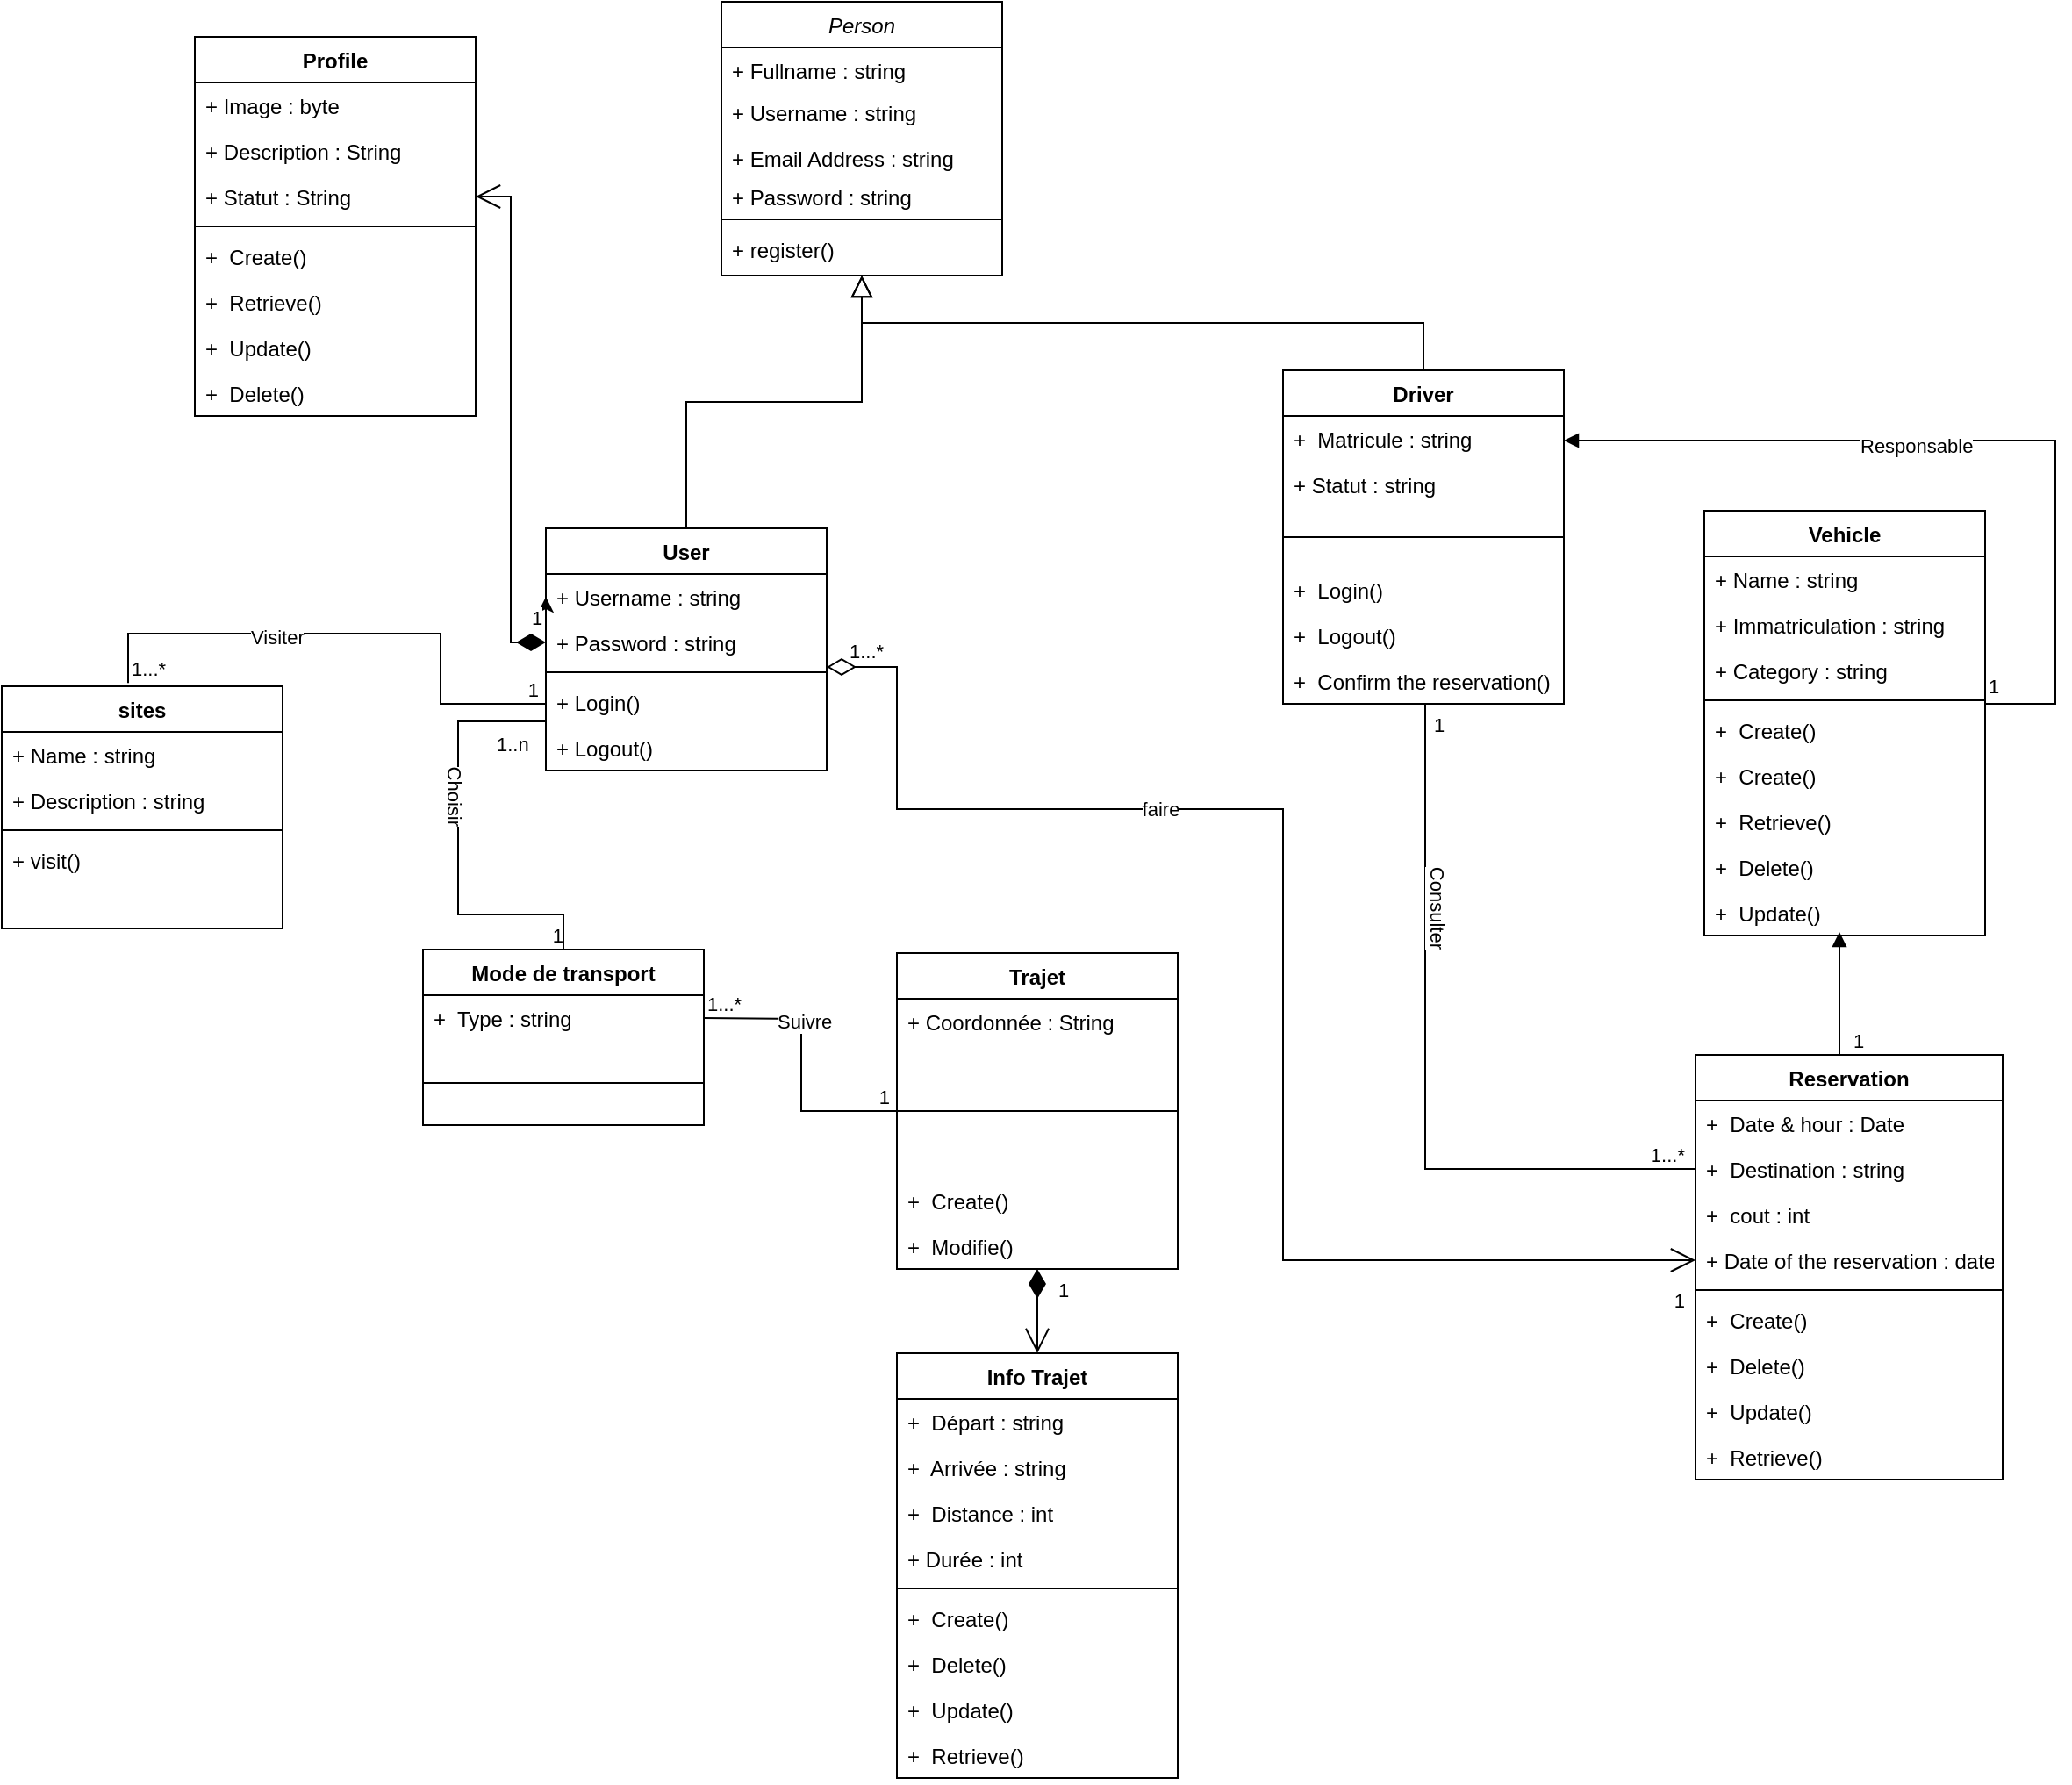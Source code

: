 <mxfile version="19.0.2" type="device"><diagram id="C5RBs43oDa-KdzZeNtuy" name="Page-1"><mxGraphModel dx="3031" dy="1450" grid="1" gridSize="10" guides="1" tooltips="1" connect="1" arrows="1" fold="1" page="1" pageScale="1" pageWidth="827" pageHeight="1169" math="0" shadow="0"><root><mxCell id="WIyWlLk6GJQsqaUBKTNV-0"/><mxCell id="WIyWlLk6GJQsqaUBKTNV-1" parent="WIyWlLk6GJQsqaUBKTNV-0"/><mxCell id="zkfFHV4jXpPFQw0GAbJ--0" value="Person" style="swimlane;fontStyle=2;align=center;verticalAlign=top;childLayout=stackLayout;horizontal=1;startSize=26;horizontalStack=0;resizeParent=1;resizeLast=0;collapsible=1;marginBottom=0;rounded=0;shadow=0;strokeWidth=1;" parent="WIyWlLk6GJQsqaUBKTNV-1" vertex="1"><mxGeometry x="300" y="60" width="160" height="156" as="geometry"><mxRectangle x="230" y="140" width="160" height="26" as="alternateBounds"/></mxGeometry></mxCell><mxCell id="zkfFHV4jXpPFQw0GAbJ--1" value="+ Fullname : string" style="text;align=left;verticalAlign=top;spacingLeft=4;spacingRight=4;overflow=hidden;rotatable=0;points=[[0,0.5],[1,0.5]];portConstraint=eastwest;" parent="zkfFHV4jXpPFQw0GAbJ--0" vertex="1"><mxGeometry y="26" width="160" height="24" as="geometry"/></mxCell><mxCell id="zkfFHV4jXpPFQw0GAbJ--2" value="+ Username : string" style="text;align=left;verticalAlign=top;spacingLeft=4;spacingRight=4;overflow=hidden;rotatable=0;points=[[0,0.5],[1,0.5]];portConstraint=eastwest;rounded=0;shadow=0;html=0;" parent="zkfFHV4jXpPFQw0GAbJ--0" vertex="1"><mxGeometry y="50" width="160" height="26" as="geometry"/></mxCell><mxCell id="zkfFHV4jXpPFQw0GAbJ--3" value="+ Email Address : string" style="text;align=left;verticalAlign=top;spacingLeft=4;spacingRight=4;overflow=hidden;rotatable=0;points=[[0,0.5],[1,0.5]];portConstraint=eastwest;rounded=0;shadow=0;html=0;" parent="zkfFHV4jXpPFQw0GAbJ--0" vertex="1"><mxGeometry y="76" width="160" height="22" as="geometry"/></mxCell><mxCell id="pJnGEvRfOdnhBBmR0VnN-0" value="+ Password : string" style="text;align=left;verticalAlign=top;spacingLeft=4;spacingRight=4;overflow=hidden;rotatable=0;points=[[0,0.5],[1,0.5]];portConstraint=eastwest;rounded=0;shadow=0;html=0;" parent="zkfFHV4jXpPFQw0GAbJ--0" vertex="1"><mxGeometry y="98" width="160" height="22" as="geometry"/></mxCell><mxCell id="zkfFHV4jXpPFQw0GAbJ--4" value="" style="line;html=1;strokeWidth=1;align=left;verticalAlign=middle;spacingTop=-1;spacingLeft=3;spacingRight=3;rotatable=0;labelPosition=right;points=[];portConstraint=eastwest;" parent="zkfFHV4jXpPFQw0GAbJ--0" vertex="1"><mxGeometry y="120" width="160" height="8" as="geometry"/></mxCell><mxCell id="zkfFHV4jXpPFQw0GAbJ--5" value="+ register()" style="text;align=left;verticalAlign=top;spacingLeft=4;spacingRight=4;overflow=hidden;rotatable=0;points=[[0,0.5],[1,0.5]];portConstraint=eastwest;" parent="zkfFHV4jXpPFQw0GAbJ--0" vertex="1"><mxGeometry y="128" width="160" height="26" as="geometry"/></mxCell><mxCell id="zkfFHV4jXpPFQw0GAbJ--6" value="User" style="swimlane;fontStyle=1;align=center;verticalAlign=top;childLayout=stackLayout;horizontal=1;startSize=26;horizontalStack=0;resizeParent=1;resizeLast=0;collapsible=1;marginBottom=0;rounded=0;shadow=0;strokeWidth=1;" parent="WIyWlLk6GJQsqaUBKTNV-1" vertex="1"><mxGeometry x="200" y="360" width="160" height="138" as="geometry"><mxRectangle x="130" y="380" width="160" height="26" as="alternateBounds"/></mxGeometry></mxCell><mxCell id="zkfFHV4jXpPFQw0GAbJ--7" value="+ Username : string" style="text;align=left;verticalAlign=top;spacingLeft=4;spacingRight=4;overflow=hidden;rotatable=0;points=[[0,0.5],[1,0.5]];portConstraint=eastwest;" parent="zkfFHV4jXpPFQw0GAbJ--6" vertex="1"><mxGeometry y="26" width="160" height="26" as="geometry"/></mxCell><mxCell id="h05wUucgHyBKssjAG96h-9" style="edgeStyle=orthogonalEdgeStyle;rounded=0;orthogonalLoop=1;jettySize=auto;html=1;exitX=0;exitY=0.5;exitDx=0;exitDy=0;entryX=0;entryY=0.5;entryDx=0;entryDy=0;" edge="1" parent="zkfFHV4jXpPFQw0GAbJ--6" source="zkfFHV4jXpPFQw0GAbJ--8" target="zkfFHV4jXpPFQw0GAbJ--7"><mxGeometry relative="1" as="geometry"/></mxCell><mxCell id="zkfFHV4jXpPFQw0GAbJ--8" value="+ Password : string" style="text;align=left;verticalAlign=top;spacingLeft=4;spacingRight=4;overflow=hidden;rotatable=0;points=[[0,0.5],[1,0.5]];portConstraint=eastwest;rounded=0;shadow=0;html=0;" parent="zkfFHV4jXpPFQw0GAbJ--6" vertex="1"><mxGeometry y="52" width="160" height="26" as="geometry"/></mxCell><mxCell id="zkfFHV4jXpPFQw0GAbJ--9" value="" style="line;html=1;strokeWidth=1;align=left;verticalAlign=middle;spacingTop=-1;spacingLeft=3;spacingRight=3;rotatable=0;labelPosition=right;points=[];portConstraint=eastwest;" parent="zkfFHV4jXpPFQw0GAbJ--6" vertex="1"><mxGeometry y="78" width="160" height="8" as="geometry"/></mxCell><mxCell id="zkfFHV4jXpPFQw0GAbJ--10" value="+ Login()" style="text;align=left;verticalAlign=top;spacingLeft=4;spacingRight=4;overflow=hidden;rotatable=0;points=[[0,0.5],[1,0.5]];portConstraint=eastwest;fontStyle=0;strokeWidth=0;" parent="zkfFHV4jXpPFQw0GAbJ--6" vertex="1"><mxGeometry y="86" width="160" height="26" as="geometry"/></mxCell><mxCell id="zkfFHV4jXpPFQw0GAbJ--11" value="+ Logout()" style="text;align=left;verticalAlign=top;spacingLeft=4;spacingRight=4;overflow=hidden;rotatable=0;points=[[0,0.5],[1,0.5]];portConstraint=eastwest;" parent="zkfFHV4jXpPFQw0GAbJ--6" vertex="1"><mxGeometry y="112" width="160" height="26" as="geometry"/></mxCell><mxCell id="zkfFHV4jXpPFQw0GAbJ--12" value="" style="endArrow=block;endSize=10;endFill=0;shadow=0;strokeWidth=1;rounded=0;edgeStyle=elbowEdgeStyle;elbow=vertical;" parent="WIyWlLk6GJQsqaUBKTNV-1" source="zkfFHV4jXpPFQw0GAbJ--6" target="zkfFHV4jXpPFQw0GAbJ--0" edge="1"><mxGeometry width="160" relative="1" as="geometry"><mxPoint x="200" y="203" as="sourcePoint"/><mxPoint x="200" y="203" as="targetPoint"/></mxGeometry></mxCell><mxCell id="zkfFHV4jXpPFQw0GAbJ--13" value="Driver" style="swimlane;fontStyle=1;align=center;verticalAlign=top;childLayout=stackLayout;horizontal=1;startSize=26;horizontalStack=0;resizeParent=1;resizeLast=0;collapsible=1;marginBottom=0;rounded=0;shadow=0;strokeWidth=1;" parent="WIyWlLk6GJQsqaUBKTNV-1" vertex="1"><mxGeometry x="620" y="270" width="160" height="190" as="geometry"><mxRectangle x="620" y="270" width="170" height="26" as="alternateBounds"/></mxGeometry></mxCell><mxCell id="pJnGEvRfOdnhBBmR0VnN-15" value="+  Matricule : string" style="text;strokeColor=none;fillColor=none;align=left;verticalAlign=top;spacingLeft=4;spacingRight=4;overflow=hidden;rotatable=0;points=[[0,0.5],[1,0.5]];portConstraint=eastwest;" parent="zkfFHV4jXpPFQw0GAbJ--13" vertex="1"><mxGeometry y="26" width="160" height="26" as="geometry"/></mxCell><mxCell id="NpyjLiv9ULLiJ6IlHc8y-20" value="+ Statut : string" style="text;strokeColor=none;fillColor=none;align=left;verticalAlign=top;spacingLeft=4;spacingRight=4;overflow=hidden;rotatable=0;points=[[0,0.5],[1,0.5]];portConstraint=eastwest;" parent="zkfFHV4jXpPFQw0GAbJ--13" vertex="1"><mxGeometry y="52" width="160" height="26" as="geometry"/></mxCell><mxCell id="zkfFHV4jXpPFQw0GAbJ--15" value="" style="line;html=1;strokeWidth=1;align=left;verticalAlign=middle;spacingTop=-1;spacingLeft=3;spacingRight=3;rotatable=0;labelPosition=right;points=[];portConstraint=eastwest;" parent="zkfFHV4jXpPFQw0GAbJ--13" vertex="1"><mxGeometry y="78" width="160" height="34" as="geometry"/></mxCell><mxCell id="pJnGEvRfOdnhBBmR0VnN-16" value="+  Login()" style="text;strokeColor=none;fillColor=none;align=left;verticalAlign=top;spacingLeft=4;spacingRight=4;overflow=hidden;rotatable=0;points=[[0,0.5],[1,0.5]];portConstraint=eastwest;" parent="zkfFHV4jXpPFQw0GAbJ--13" vertex="1"><mxGeometry y="112" width="160" height="26" as="geometry"/></mxCell><mxCell id="pJnGEvRfOdnhBBmR0VnN-17" value="+  Logout()" style="text;strokeColor=none;fillColor=none;align=left;verticalAlign=top;spacingLeft=4;spacingRight=4;overflow=hidden;rotatable=0;points=[[0,0.5],[1,0.5]];portConstraint=eastwest;" parent="zkfFHV4jXpPFQw0GAbJ--13" vertex="1"><mxGeometry y="138" width="160" height="26" as="geometry"/></mxCell><mxCell id="pJnGEvRfOdnhBBmR0VnN-18" value="+  Confirm the reservation()" style="text;strokeColor=none;fillColor=none;align=left;verticalAlign=top;spacingLeft=4;spacingRight=4;overflow=hidden;rotatable=0;points=[[0,0.5],[1,0.5]];portConstraint=eastwest;" parent="zkfFHV4jXpPFQw0GAbJ--13" vertex="1"><mxGeometry y="164" width="160" height="26" as="geometry"/></mxCell><mxCell id="zkfFHV4jXpPFQw0GAbJ--16" value="" style="endArrow=block;endSize=10;endFill=0;shadow=0;strokeWidth=1;rounded=0;edgeStyle=elbowEdgeStyle;elbow=vertical;" parent="WIyWlLk6GJQsqaUBKTNV-1" source="zkfFHV4jXpPFQw0GAbJ--13" target="zkfFHV4jXpPFQw0GAbJ--0" edge="1"><mxGeometry width="160" relative="1" as="geometry"><mxPoint x="210" y="373" as="sourcePoint"/><mxPoint x="310" y="271" as="targetPoint"/></mxGeometry></mxCell><mxCell id="zkfFHV4jXpPFQw0GAbJ--17" value="Vehicle" style="swimlane;fontStyle=1;align=center;verticalAlign=top;childLayout=stackLayout;horizontal=1;startSize=26;horizontalStack=0;resizeParent=1;resizeLast=0;collapsible=1;marginBottom=0;rounded=0;shadow=0;strokeWidth=1;" parent="WIyWlLk6GJQsqaUBKTNV-1" vertex="1"><mxGeometry x="860" y="350" width="160" height="242" as="geometry"><mxRectangle x="550" y="140" width="160" height="26" as="alternateBounds"/></mxGeometry></mxCell><mxCell id="zkfFHV4jXpPFQw0GAbJ--18" value="+ Name : string" style="text;align=left;verticalAlign=top;spacingLeft=4;spacingRight=4;overflow=hidden;rotatable=0;points=[[0,0.5],[1,0.5]];portConstraint=eastwest;" parent="zkfFHV4jXpPFQw0GAbJ--17" vertex="1"><mxGeometry y="26" width="160" height="26" as="geometry"/></mxCell><mxCell id="zkfFHV4jXpPFQw0GAbJ--19" value="+ Immatriculation : string" style="text;align=left;verticalAlign=top;spacingLeft=4;spacingRight=4;overflow=hidden;rotatable=0;points=[[0,0.5],[1,0.5]];portConstraint=eastwest;rounded=0;shadow=0;html=0;" parent="zkfFHV4jXpPFQw0GAbJ--17" vertex="1"><mxGeometry y="52" width="160" height="26" as="geometry"/></mxCell><mxCell id="zkfFHV4jXpPFQw0GAbJ--20" value="+ Category : string" style="text;align=left;verticalAlign=top;spacingLeft=4;spacingRight=4;overflow=hidden;rotatable=0;points=[[0,0.5],[1,0.5]];portConstraint=eastwest;rounded=0;shadow=0;html=0;" parent="zkfFHV4jXpPFQw0GAbJ--17" vertex="1"><mxGeometry y="78" width="160" height="26" as="geometry"/></mxCell><mxCell id="zkfFHV4jXpPFQw0GAbJ--23" value="" style="line;html=1;strokeWidth=1;align=left;verticalAlign=middle;spacingTop=-1;spacingLeft=3;spacingRight=3;rotatable=0;labelPosition=right;points=[];portConstraint=eastwest;" parent="zkfFHV4jXpPFQw0GAbJ--17" vertex="1"><mxGeometry y="104" width="160" height="8" as="geometry"/></mxCell><mxCell id="pJnGEvRfOdnhBBmR0VnN-19" value="+  Create()" style="text;strokeColor=none;fillColor=none;align=left;verticalAlign=top;spacingLeft=4;spacingRight=4;overflow=hidden;rotatable=0;points=[[0,0.5],[1,0.5]];portConstraint=eastwest;" parent="zkfFHV4jXpPFQw0GAbJ--17" vertex="1"><mxGeometry y="112" width="160" height="26" as="geometry"/></mxCell><mxCell id="NpyjLiv9ULLiJ6IlHc8y-16" value="+  Create()" style="text;strokeColor=none;fillColor=none;align=left;verticalAlign=top;spacingLeft=4;spacingRight=4;overflow=hidden;rotatable=0;points=[[0,0.5],[1,0.5]];portConstraint=eastwest;" parent="zkfFHV4jXpPFQw0GAbJ--17" vertex="1"><mxGeometry y="138" width="160" height="26" as="geometry"/></mxCell><mxCell id="pJnGEvRfOdnhBBmR0VnN-20" value="+  Retrieve()" style="text;strokeColor=none;fillColor=none;align=left;verticalAlign=top;spacingLeft=4;spacingRight=4;overflow=hidden;rotatable=0;points=[[0,0.5],[1,0.5]];portConstraint=eastwest;" parent="zkfFHV4jXpPFQw0GAbJ--17" vertex="1"><mxGeometry y="164" width="160" height="26" as="geometry"/></mxCell><mxCell id="pJnGEvRfOdnhBBmR0VnN-22" value="+  Delete()" style="text;strokeColor=none;fillColor=none;align=left;verticalAlign=top;spacingLeft=4;spacingRight=4;overflow=hidden;rotatable=0;points=[[0,0.5],[1,0.5]];portConstraint=eastwest;" parent="zkfFHV4jXpPFQw0GAbJ--17" vertex="1"><mxGeometry y="190" width="160" height="26" as="geometry"/></mxCell><mxCell id="pJnGEvRfOdnhBBmR0VnN-21" value="+  Update()" style="text;strokeColor=none;fillColor=none;align=left;verticalAlign=top;spacingLeft=4;spacingRight=4;overflow=hidden;rotatable=0;points=[[0,0.5],[1,0.5]];portConstraint=eastwest;" parent="zkfFHV4jXpPFQw0GAbJ--17" vertex="1"><mxGeometry y="216" width="160" height="26" as="geometry"/></mxCell><mxCell id="pJnGEvRfOdnhBBmR0VnN-2" value="Profile&#10;" style="swimlane;fontStyle=1;align=center;verticalAlign=top;childLayout=stackLayout;horizontal=1;startSize=26;horizontalStack=0;resizeParent=1;resizeParentMax=0;resizeLast=0;collapsible=1;marginBottom=0;strokeWidth=1;" parent="WIyWlLk6GJQsqaUBKTNV-1" vertex="1"><mxGeometry y="80" width="160" height="216" as="geometry"><mxRectangle x="50" y="200" width="70" height="26" as="alternateBounds"/></mxGeometry></mxCell><mxCell id="pJnGEvRfOdnhBBmR0VnN-3" value="+ Image : byte" style="text;strokeColor=none;fillColor=none;align=left;verticalAlign=top;spacingLeft=4;spacingRight=4;overflow=hidden;rotatable=0;points=[[0,0.5],[1,0.5]];portConstraint=eastwest;" parent="pJnGEvRfOdnhBBmR0VnN-2" vertex="1"><mxGeometry y="26" width="160" height="26" as="geometry"/></mxCell><mxCell id="pJnGEvRfOdnhBBmR0VnN-14" value="+ Description : String" style="text;strokeColor=none;fillColor=none;align=left;verticalAlign=top;spacingLeft=4;spacingRight=4;overflow=hidden;rotatable=0;points=[[0,0.5],[1,0.5]];portConstraint=eastwest;" parent="pJnGEvRfOdnhBBmR0VnN-2" vertex="1"><mxGeometry y="52" width="160" height="26" as="geometry"/></mxCell><mxCell id="pJnGEvRfOdnhBBmR0VnN-10" value="+ Statut : String" style="text;strokeColor=none;fillColor=none;align=left;verticalAlign=top;spacingLeft=4;spacingRight=4;overflow=hidden;rotatable=0;points=[[0,0.5],[1,0.5]];portConstraint=eastwest;" parent="pJnGEvRfOdnhBBmR0VnN-2" vertex="1"><mxGeometry y="78" width="160" height="26" as="geometry"/></mxCell><mxCell id="pJnGEvRfOdnhBBmR0VnN-4" value="" style="line;strokeWidth=1;fillColor=none;align=left;verticalAlign=middle;spacingTop=-1;spacingLeft=3;spacingRight=3;rotatable=0;labelPosition=right;points=[];portConstraint=eastwest;" parent="pJnGEvRfOdnhBBmR0VnN-2" vertex="1"><mxGeometry y="104" width="160" height="8" as="geometry"/></mxCell><mxCell id="pJnGEvRfOdnhBBmR0VnN-5" value="+  Create()" style="text;strokeColor=none;fillColor=none;align=left;verticalAlign=top;spacingLeft=4;spacingRight=4;overflow=hidden;rotatable=0;points=[[0,0.5],[1,0.5]];portConstraint=eastwest;" parent="pJnGEvRfOdnhBBmR0VnN-2" vertex="1"><mxGeometry y="112" width="160" height="26" as="geometry"/></mxCell><mxCell id="pJnGEvRfOdnhBBmR0VnN-11" value="+  Retrieve()" style="text;strokeColor=none;fillColor=none;align=left;verticalAlign=top;spacingLeft=4;spacingRight=4;overflow=hidden;rotatable=0;points=[[0,0.5],[1,0.5]];portConstraint=eastwest;" parent="pJnGEvRfOdnhBBmR0VnN-2" vertex="1"><mxGeometry y="138" width="160" height="26" as="geometry"/></mxCell><mxCell id="pJnGEvRfOdnhBBmR0VnN-12" value="+  Update()" style="text;strokeColor=none;fillColor=none;align=left;verticalAlign=top;spacingLeft=4;spacingRight=4;overflow=hidden;rotatable=0;points=[[0,0.5],[1,0.5]];portConstraint=eastwest;" parent="pJnGEvRfOdnhBBmR0VnN-2" vertex="1"><mxGeometry y="164" width="160" height="26" as="geometry"/></mxCell><mxCell id="pJnGEvRfOdnhBBmR0VnN-13" value="+  Delete()" style="text;strokeColor=none;fillColor=none;align=left;verticalAlign=top;spacingLeft=4;spacingRight=4;overflow=hidden;rotatable=0;points=[[0,0.5],[1,0.5]];portConstraint=eastwest;" parent="pJnGEvRfOdnhBBmR0VnN-2" vertex="1"><mxGeometry y="190" width="160" height="26" as="geometry"/></mxCell><mxCell id="pJnGEvRfOdnhBBmR0VnN-9" value="1" style="endArrow=open;html=1;endSize=12;startArrow=diamondThin;startSize=14;startFill=1;edgeStyle=orthogonalEdgeStyle;align=left;verticalAlign=bottom;rounded=0;exitX=0;exitY=0.5;exitDx=0;exitDy=0;entryX=1;entryY=0.5;entryDx=0;entryDy=0;" parent="WIyWlLk6GJQsqaUBKTNV-1" source="zkfFHV4jXpPFQw0GAbJ--8" edge="1"><mxGeometry x="-0.932" y="-5" relative="1" as="geometry"><mxPoint x="180" y="290" as="sourcePoint"/><mxPoint x="160" y="171" as="targetPoint"/><Array as="points"><mxPoint x="180" y="425"/><mxPoint x="180" y="171"/></Array><mxPoint as="offset"/></mxGeometry></mxCell><mxCell id="pJnGEvRfOdnhBBmR0VnN-23" value="Info Trajet" style="swimlane;fontStyle=1;align=center;verticalAlign=top;childLayout=stackLayout;horizontal=1;startSize=26;horizontalStack=0;resizeParent=1;resizeParentMax=0;resizeLast=0;collapsible=1;marginBottom=0;strokeWidth=1;" parent="WIyWlLk6GJQsqaUBKTNV-1" vertex="1"><mxGeometry x="400" y="830" width="160" height="242" as="geometry"/></mxCell><mxCell id="pJnGEvRfOdnhBBmR0VnN-28" value="+  Départ : string" style="text;strokeColor=none;fillColor=none;align=left;verticalAlign=top;spacingLeft=4;spacingRight=4;overflow=hidden;rotatable=0;points=[[0,0.5],[1,0.5]];portConstraint=eastwest;" parent="pJnGEvRfOdnhBBmR0VnN-23" vertex="1"><mxGeometry y="26" width="160" height="26" as="geometry"/></mxCell><mxCell id="pJnGEvRfOdnhBBmR0VnN-29" value="+  Arrivée : string" style="text;strokeColor=none;fillColor=none;align=left;verticalAlign=top;spacingLeft=4;spacingRight=4;overflow=hidden;rotatable=0;points=[[0,0.5],[1,0.5]];portConstraint=eastwest;" parent="pJnGEvRfOdnhBBmR0VnN-23" vertex="1"><mxGeometry y="52" width="160" height="26" as="geometry"/></mxCell><mxCell id="pJnGEvRfOdnhBBmR0VnN-31" value="+  Distance : int" style="text;strokeColor=none;fillColor=none;align=left;verticalAlign=top;spacingLeft=4;spacingRight=4;overflow=hidden;rotatable=0;points=[[0,0.5],[1,0.5]];portConstraint=eastwest;" parent="pJnGEvRfOdnhBBmR0VnN-23" vertex="1"><mxGeometry y="78" width="160" height="26" as="geometry"/></mxCell><mxCell id="pJnGEvRfOdnhBBmR0VnN-24" value="+ Durée : int" style="text;strokeColor=none;fillColor=none;align=left;verticalAlign=top;spacingLeft=4;spacingRight=4;overflow=hidden;rotatable=0;points=[[0,0.5],[1,0.5]];portConstraint=eastwest;" parent="pJnGEvRfOdnhBBmR0VnN-23" vertex="1"><mxGeometry y="104" width="160" height="26" as="geometry"/></mxCell><mxCell id="pJnGEvRfOdnhBBmR0VnN-25" value="" style="line;strokeWidth=1;fillColor=none;align=left;verticalAlign=middle;spacingTop=-1;spacingLeft=3;spacingRight=3;rotatable=0;labelPosition=right;points=[];portConstraint=eastwest;" parent="pJnGEvRfOdnhBBmR0VnN-23" vertex="1"><mxGeometry y="130" width="160" height="8" as="geometry"/></mxCell><mxCell id="pJnGEvRfOdnhBBmR0VnN-32" value="+  Create()" style="text;strokeColor=none;fillColor=none;align=left;verticalAlign=top;spacingLeft=4;spacingRight=4;overflow=hidden;rotatable=0;points=[[0,0.5],[1,0.5]];portConstraint=eastwest;" parent="pJnGEvRfOdnhBBmR0VnN-23" vertex="1"><mxGeometry y="138" width="160" height="26" as="geometry"/></mxCell><mxCell id="pJnGEvRfOdnhBBmR0VnN-35" value="+  Delete()" style="text;strokeColor=none;fillColor=none;align=left;verticalAlign=top;spacingLeft=4;spacingRight=4;overflow=hidden;rotatable=0;points=[[0,0.5],[1,0.5]];portConstraint=eastwest;" parent="pJnGEvRfOdnhBBmR0VnN-23" vertex="1"><mxGeometry y="164" width="160" height="26" as="geometry"/></mxCell><mxCell id="pJnGEvRfOdnhBBmR0VnN-34" value="+  Update()" style="text;strokeColor=none;fillColor=none;align=left;verticalAlign=top;spacingLeft=4;spacingRight=4;overflow=hidden;rotatable=0;points=[[0,0.5],[1,0.5]];portConstraint=eastwest;" parent="pJnGEvRfOdnhBBmR0VnN-23" vertex="1"><mxGeometry y="190" width="160" height="26" as="geometry"/></mxCell><mxCell id="pJnGEvRfOdnhBBmR0VnN-33" value="+  Retrieve()" style="text;strokeColor=none;fillColor=none;align=left;verticalAlign=top;spacingLeft=4;spacingRight=4;overflow=hidden;rotatable=0;points=[[0,0.5],[1,0.5]];portConstraint=eastwest;" parent="pJnGEvRfOdnhBBmR0VnN-23" vertex="1"><mxGeometry y="216" width="160" height="26" as="geometry"/></mxCell><mxCell id="pJnGEvRfOdnhBBmR0VnN-41" value="Responsable" style="endArrow=block;endFill=1;html=1;edgeStyle=orthogonalEdgeStyle;align=left;verticalAlign=top;rounded=0;exitX=1;exitY=1.038;exitDx=0;exitDy=0;exitPerimeter=0;" parent="WIyWlLk6GJQsqaUBKTNV-1" edge="1"><mxGeometry x="0.293" y="-10" relative="1" as="geometry"><mxPoint x="1020" y="458.988" as="sourcePoint"/><mxPoint x="780" y="310" as="targetPoint"/><Array as="points"><mxPoint x="1020" y="460"/><mxPoint x="1060" y="460"/><mxPoint x="1060" y="310"/></Array><mxPoint as="offset"/></mxGeometry></mxCell><mxCell id="pJnGEvRfOdnhBBmR0VnN-42" value="1" style="edgeLabel;resizable=0;html=1;align=left;verticalAlign=bottom;strokeWidth=1;" parent="pJnGEvRfOdnhBBmR0VnN-41" connectable="0" vertex="1"><mxGeometry x="-1" relative="1" as="geometry"/></mxCell><mxCell id="5-gp6nldnod4NaCt2HVk-0" value="Reservation" style="swimlane;fontStyle=1;align=center;verticalAlign=top;childLayout=stackLayout;horizontal=1;startSize=26;horizontalStack=0;resizeParent=1;resizeParentMax=0;resizeLast=0;collapsible=1;marginBottom=0;strokeWidth=1;" parent="WIyWlLk6GJQsqaUBKTNV-1" vertex="1"><mxGeometry x="855" y="660" width="175" height="242" as="geometry"/></mxCell><mxCell id="5-gp6nldnod4NaCt2HVk-1" value="+  Date &amp; hour : Date " style="text;strokeColor=none;fillColor=none;align=left;verticalAlign=top;spacingLeft=4;spacingRight=4;overflow=hidden;rotatable=0;points=[[0,0.5],[1,0.5]];portConstraint=eastwest;" parent="5-gp6nldnod4NaCt2HVk-0" vertex="1"><mxGeometry y="26" width="175" height="26" as="geometry"/></mxCell><mxCell id="5-gp6nldnod4NaCt2HVk-3" value="+  Destination : string" style="text;strokeColor=none;fillColor=none;align=left;verticalAlign=top;spacingLeft=4;spacingRight=4;overflow=hidden;rotatable=0;points=[[0,0.5],[1,0.5]];portConstraint=eastwest;" parent="5-gp6nldnod4NaCt2HVk-0" vertex="1"><mxGeometry y="52" width="175" height="26" as="geometry"/></mxCell><mxCell id="5-gp6nldnod4NaCt2HVk-4" value="+  cout : int " style="text;strokeColor=none;fillColor=none;align=left;verticalAlign=top;spacingLeft=4;spacingRight=4;overflow=hidden;rotatable=0;points=[[0,0.5],[1,0.5]];portConstraint=eastwest;" parent="5-gp6nldnod4NaCt2HVk-0" vertex="1"><mxGeometry y="78" width="175" height="26" as="geometry"/></mxCell><mxCell id="5-gp6nldnod4NaCt2HVk-5" value="+ Date of the reservation : date" style="text;strokeColor=none;fillColor=none;align=left;verticalAlign=top;spacingLeft=4;spacingRight=4;overflow=hidden;rotatable=0;points=[[0,0.5],[1,0.5]];portConstraint=eastwest;" parent="5-gp6nldnod4NaCt2HVk-0" vertex="1"><mxGeometry y="104" width="175" height="26" as="geometry"/></mxCell><mxCell id="5-gp6nldnod4NaCt2HVk-6" value="" style="line;strokeWidth=1;fillColor=none;align=left;verticalAlign=middle;spacingTop=-1;spacingLeft=3;spacingRight=3;rotatable=0;labelPosition=right;points=[];portConstraint=eastwest;" parent="5-gp6nldnod4NaCt2HVk-0" vertex="1"><mxGeometry y="130" width="175" height="8" as="geometry"/></mxCell><mxCell id="5-gp6nldnod4NaCt2HVk-7" value="+  Create()" style="text;strokeColor=none;fillColor=none;align=left;verticalAlign=top;spacingLeft=4;spacingRight=4;overflow=hidden;rotatable=0;points=[[0,0.5],[1,0.5]];portConstraint=eastwest;" parent="5-gp6nldnod4NaCt2HVk-0" vertex="1"><mxGeometry y="138" width="175" height="26" as="geometry"/></mxCell><mxCell id="5-gp6nldnod4NaCt2HVk-8" value="+  Delete()" style="text;strokeColor=none;fillColor=none;align=left;verticalAlign=top;spacingLeft=4;spacingRight=4;overflow=hidden;rotatable=0;points=[[0,0.5],[1,0.5]];portConstraint=eastwest;" parent="5-gp6nldnod4NaCt2HVk-0" vertex="1"><mxGeometry y="164" width="175" height="26" as="geometry"/></mxCell><mxCell id="5-gp6nldnod4NaCt2HVk-9" value="+  Update()" style="text;strokeColor=none;fillColor=none;align=left;verticalAlign=top;spacingLeft=4;spacingRight=4;overflow=hidden;rotatable=0;points=[[0,0.5],[1,0.5]];portConstraint=eastwest;" parent="5-gp6nldnod4NaCt2HVk-0" vertex="1"><mxGeometry y="190" width="175" height="26" as="geometry"/></mxCell><mxCell id="5-gp6nldnod4NaCt2HVk-10" value="+  Retrieve()" style="text;strokeColor=none;fillColor=none;align=left;verticalAlign=top;spacingLeft=4;spacingRight=4;overflow=hidden;rotatable=0;points=[[0,0.5],[1,0.5]];portConstraint=eastwest;" parent="5-gp6nldnod4NaCt2HVk-0" vertex="1"><mxGeometry y="216" width="175" height="26" as="geometry"/></mxCell><mxCell id="5-gp6nldnod4NaCt2HVk-14" value="faire" style="endArrow=open;html=1;endSize=12;startArrow=diamondThin;startSize=14;startFill=0;edgeStyle=orthogonalEdgeStyle;rounded=0;entryX=0;entryY=0.5;entryDx=0;entryDy=0;" parent="WIyWlLk6GJQsqaUBKTNV-1" edge="1"><mxGeometry x="-0.349" relative="1" as="geometry"><mxPoint x="360" y="439" as="sourcePoint"/><mxPoint x="855" y="777" as="targetPoint"/><Array as="points"><mxPoint x="400" y="439"/><mxPoint x="400" y="520"/><mxPoint x="620" y="520"/><mxPoint x="620" y="777"/></Array><mxPoint as="offset"/></mxGeometry></mxCell><mxCell id="5-gp6nldnod4NaCt2HVk-15" value="1..n" style="edgeLabel;resizable=0;html=1;align=left;verticalAlign=top;rotation=0;" parent="5-gp6nldnod4NaCt2HVk-14" connectable="0" vertex="1"><mxGeometry x="-1" relative="1" as="geometry"><mxPoint x="-190" y="31" as="offset"/></mxGeometry></mxCell><mxCell id="5-gp6nldnod4NaCt2HVk-16" value="1" style="edgeLabel;resizable=0;html=1;align=right;verticalAlign=top;" parent="5-gp6nldnod4NaCt2HVk-14" connectable="0" vertex="1"><mxGeometry x="1" relative="1" as="geometry"><mxPoint x="-6" y="10" as="offset"/></mxGeometry></mxCell><mxCell id="5-gp6nldnod4NaCt2HVk-17" value="Mode de transport" style="swimlane;fontStyle=1;align=center;verticalAlign=top;childLayout=stackLayout;horizontal=1;startSize=26;horizontalStack=0;resizeParent=1;resizeParentMax=0;resizeLast=0;collapsible=1;marginBottom=0;strokeWidth=1;" parent="WIyWlLk6GJQsqaUBKTNV-1" vertex="1"><mxGeometry x="130" y="600" width="160" height="100" as="geometry"/></mxCell><mxCell id="5-gp6nldnod4NaCt2HVk-20" value="+  Type : string" style="text;strokeColor=none;fillColor=none;align=left;verticalAlign=top;spacingLeft=4;spacingRight=4;overflow=hidden;rotatable=0;points=[[0,0.5],[1,0.5]];portConstraint=eastwest;" parent="5-gp6nldnod4NaCt2HVk-17" vertex="1"><mxGeometry y="26" width="160" height="26" as="geometry"/></mxCell><mxCell id="5-gp6nldnod4NaCt2HVk-23" value="" style="line;strokeWidth=1;fillColor=none;align=left;verticalAlign=middle;spacingTop=-1;spacingLeft=3;spacingRight=3;rotatable=0;labelPosition=right;points=[];portConstraint=eastwest;" parent="5-gp6nldnod4NaCt2HVk-17" vertex="1"><mxGeometry y="52" width="160" height="48" as="geometry"/></mxCell><mxCell id="VPuJDWcjMJae_zwNYJPZ-0" value="Trajet" style="swimlane;fontStyle=1;align=center;verticalAlign=top;childLayout=stackLayout;horizontal=1;startSize=26;horizontalStack=0;resizeParent=1;resizeParentMax=0;resizeLast=0;collapsible=1;marginBottom=0;strokeWidth=1;" parent="WIyWlLk6GJQsqaUBKTNV-1" vertex="1"><mxGeometry x="400" y="602" width="160" height="180" as="geometry"/></mxCell><mxCell id="VPuJDWcjMJae_zwNYJPZ-1" value="+ Coordonnée : String" style="text;strokeColor=none;fillColor=none;align=left;verticalAlign=top;spacingLeft=4;spacingRight=4;overflow=hidden;rotatable=0;points=[[0,0.5],[1,0.5]];portConstraint=eastwest;" parent="VPuJDWcjMJae_zwNYJPZ-0" vertex="1"><mxGeometry y="26" width="160" height="26" as="geometry"/></mxCell><mxCell id="VPuJDWcjMJae_zwNYJPZ-6" value="" style="line;strokeWidth=1;fillColor=none;align=left;verticalAlign=middle;spacingTop=-1;spacingLeft=3;spacingRight=3;rotatable=0;labelPosition=right;points=[];portConstraint=eastwest;" parent="VPuJDWcjMJae_zwNYJPZ-0" vertex="1"><mxGeometry y="52" width="160" height="76" as="geometry"/></mxCell><mxCell id="5-gp6nldnod4NaCt2HVk-24" value="+  Create()" style="text;strokeColor=none;fillColor=none;align=left;verticalAlign=top;spacingLeft=4;spacingRight=4;overflow=hidden;rotatable=0;points=[[0,0.5],[1,0.5]];portConstraint=eastwest;" parent="VPuJDWcjMJae_zwNYJPZ-0" vertex="1"><mxGeometry y="128" width="160" height="26" as="geometry"/></mxCell><mxCell id="NpyjLiv9ULLiJ6IlHc8y-22" value="+  Modifie()" style="text;strokeColor=none;fillColor=none;align=left;verticalAlign=top;spacingLeft=4;spacingRight=4;overflow=hidden;rotatable=0;points=[[0,0.5],[1,0.5]];portConstraint=eastwest;" parent="VPuJDWcjMJae_zwNYJPZ-0" vertex="1"><mxGeometry y="154" width="160" height="26" as="geometry"/></mxCell><mxCell id="NpyjLiv9ULLiJ6IlHc8y-1" value="" style="endArrow=none;html=1;edgeStyle=orthogonalEdgeStyle;rounded=0;entryX=0.5;entryY=0;entryDx=0;entryDy=0;" parent="WIyWlLk6GJQsqaUBKTNV-1" target="5-gp6nldnod4NaCt2HVk-17" edge="1"><mxGeometry relative="1" as="geometry"><mxPoint x="200" y="440" as="sourcePoint"/><mxPoint x="640" y="510" as="targetPoint"/><Array as="points"><mxPoint x="200" y="470"/><mxPoint x="150" y="470"/><mxPoint x="150" y="580"/><mxPoint x="210" y="580"/></Array></mxGeometry></mxCell><mxCell id="NpyjLiv9ULLiJ6IlHc8y-2" value="1...*" style="edgeLabel;resizable=0;html=1;align=left;verticalAlign=bottom;" parent="NpyjLiv9ULLiJ6IlHc8y-1" connectable="0" vertex="1"><mxGeometry x="-1" relative="1" as="geometry"><mxPoint x="171" y="-2" as="offset"/></mxGeometry></mxCell><mxCell id="NpyjLiv9ULLiJ6IlHc8y-3" value="1" style="edgeLabel;resizable=0;html=1;align=right;verticalAlign=bottom;" parent="NpyjLiv9ULLiJ6IlHc8y-1" connectable="0" vertex="1"><mxGeometry x="1" relative="1" as="geometry"/></mxCell><mxCell id="NpyjLiv9ULLiJ6IlHc8y-4" value="Choisir" style="edgeLabel;resizable=0;html=1;align=right;verticalAlign=bottom;rotation=90;" parent="NpyjLiv9ULLiJ6IlHc8y-1" connectable="0" vertex="1"><mxGeometry x="1" relative="1" as="geometry"><mxPoint x="-70" y="-70" as="offset"/></mxGeometry></mxCell><mxCell id="NpyjLiv9ULLiJ6IlHc8y-7" value="" style="endArrow=none;html=1;edgeStyle=orthogonalEdgeStyle;rounded=0;exitX=1;exitY=0.5;exitDx=0;exitDy=0;entryX=0;entryY=0.5;entryDx=0;entryDy=0;" parent="WIyWlLk6GJQsqaUBKTNV-1" target="VPuJDWcjMJae_zwNYJPZ-0" edge="1"><mxGeometry relative="1" as="geometry"><mxPoint x="290" y="639" as="sourcePoint"/><mxPoint x="390" y="665" as="targetPoint"/></mxGeometry></mxCell><mxCell id="NpyjLiv9ULLiJ6IlHc8y-8" value="1...*" style="edgeLabel;resizable=0;html=1;align=left;verticalAlign=bottom;" parent="NpyjLiv9ULLiJ6IlHc8y-7" connectable="0" vertex="1"><mxGeometry x="-1" relative="1" as="geometry"/></mxCell><mxCell id="NpyjLiv9ULLiJ6IlHc8y-9" value="1" style="edgeLabel;resizable=0;html=1;align=right;verticalAlign=bottom;" parent="NpyjLiv9ULLiJ6IlHc8y-7" connectable="0" vertex="1"><mxGeometry x="1" relative="1" as="geometry"><mxPoint x="-3" as="offset"/></mxGeometry></mxCell><mxCell id="NpyjLiv9ULLiJ6IlHc8y-10" value="Suivre" style="edgeLabel;resizable=0;html=1;align=left;verticalAlign=bottom;" parent="NpyjLiv9ULLiJ6IlHc8y-7" connectable="0" vertex="1"><mxGeometry x="-1" relative="1" as="geometry"><mxPoint x="40" y="10" as="offset"/></mxGeometry></mxCell><mxCell id="NpyjLiv9ULLiJ6IlHc8y-11" value="1" style="endArrow=open;html=1;endSize=12;startArrow=diamondThin;startSize=14;startFill=1;edgeStyle=orthogonalEdgeStyle;align=left;verticalAlign=bottom;rounded=0;exitX=0.5;exitY=1;exitDx=0;exitDy=0;entryX=0.5;entryY=0;entryDx=0;entryDy=0;" parent="WIyWlLk6GJQsqaUBKTNV-1" source="VPuJDWcjMJae_zwNYJPZ-0" target="pJnGEvRfOdnhBBmR0VnN-23" edge="1"><mxGeometry x="-0.154" y="10" relative="1" as="geometry"><mxPoint x="480" y="570" as="sourcePoint"/><mxPoint x="640" y="570" as="targetPoint"/><mxPoint as="offset"/></mxGeometry></mxCell><mxCell id="NpyjLiv9ULLiJ6IlHc8y-17" value="" style="endArrow=block;endFill=1;html=1;edgeStyle=orthogonalEdgeStyle;align=left;verticalAlign=top;rounded=0;exitX=0.5;exitY=0;exitDx=0;exitDy=0;" parent="WIyWlLk6GJQsqaUBKTNV-1" source="5-gp6nldnod4NaCt2HVk-0" edge="1"><mxGeometry x="-1" relative="1" as="geometry"><mxPoint x="865" y="630" as="sourcePoint"/><mxPoint x="937" y="590" as="targetPoint"/><Array as="points"><mxPoint x="937" y="660"/></Array></mxGeometry></mxCell><mxCell id="NpyjLiv9ULLiJ6IlHc8y-18" value="1" style="edgeLabel;resizable=0;html=1;align=left;verticalAlign=bottom;" parent="NpyjLiv9ULLiJ6IlHc8y-17" connectable="0" vertex="1"><mxGeometry x="-1" relative="1" as="geometry"/></mxCell><mxCell id="NpyjLiv9ULLiJ6IlHc8y-23" value="" style="endArrow=none;html=1;edgeStyle=orthogonalEdgeStyle;rounded=0;entryX=0;entryY=0.5;entryDx=0;entryDy=0;" parent="WIyWlLk6GJQsqaUBKTNV-1" target="5-gp6nldnod4NaCt2HVk-3" edge="1"><mxGeometry relative="1" as="geometry"><mxPoint x="700" y="460" as="sourcePoint"/><mxPoint x="810" y="510" as="targetPoint"/><Array as="points"><mxPoint x="701" y="460"/><mxPoint x="701" y="725"/></Array></mxGeometry></mxCell><mxCell id="NpyjLiv9ULLiJ6IlHc8y-24" value="1" style="edgeLabel;resizable=0;html=1;align=left;verticalAlign=bottom;" parent="NpyjLiv9ULLiJ6IlHc8y-23" connectable="0" vertex="1"><mxGeometry x="-1" relative="1" as="geometry"><mxPoint x="4" y="20" as="offset"/></mxGeometry></mxCell><mxCell id="NpyjLiv9ULLiJ6IlHc8y-25" value="1...*" style="edgeLabel;resizable=0;html=1;align=right;verticalAlign=bottom;" parent="NpyjLiv9ULLiJ6IlHc8y-23" connectable="0" vertex="1"><mxGeometry x="1" relative="1" as="geometry"><mxPoint x="-6" as="offset"/></mxGeometry></mxCell><mxCell id="NpyjLiv9ULLiJ6IlHc8y-26" value="Consulter" style="edgeLabel;resizable=0;html=1;align=right;verticalAlign=bottom;rotation=90;" parent="NpyjLiv9ULLiJ6IlHc8y-23" connectable="0" vertex="1"><mxGeometry x="1" relative="1" as="geometry"><mxPoint x="-155" y="-125" as="offset"/></mxGeometry></mxCell><mxCell id="h05wUucgHyBKssjAG96h-0" value="sites" style="swimlane;fontStyle=1;align=center;verticalAlign=top;childLayout=stackLayout;horizontal=1;startSize=26;horizontalStack=0;resizeParent=1;resizeLast=0;collapsible=1;marginBottom=0;rounded=0;shadow=0;strokeWidth=1;" vertex="1" parent="WIyWlLk6GJQsqaUBKTNV-1"><mxGeometry x="-110" y="450" width="160" height="138" as="geometry"><mxRectangle x="130" y="380" width="160" height="26" as="alternateBounds"/></mxGeometry></mxCell><mxCell id="h05wUucgHyBKssjAG96h-1" value="+ Name : string" style="text;align=left;verticalAlign=top;spacingLeft=4;spacingRight=4;overflow=hidden;rotatable=0;points=[[0,0.5],[1,0.5]];portConstraint=eastwest;" vertex="1" parent="h05wUucgHyBKssjAG96h-0"><mxGeometry y="26" width="160" height="26" as="geometry"/></mxCell><mxCell id="h05wUucgHyBKssjAG96h-2" value="+ Description : string" style="text;align=left;verticalAlign=top;spacingLeft=4;spacingRight=4;overflow=hidden;rotatable=0;points=[[0,0.5],[1,0.5]];portConstraint=eastwest;rounded=0;shadow=0;html=0;" vertex="1" parent="h05wUucgHyBKssjAG96h-0"><mxGeometry y="52" width="160" height="26" as="geometry"/></mxCell><mxCell id="h05wUucgHyBKssjAG96h-3" value="" style="line;html=1;strokeWidth=1;align=left;verticalAlign=middle;spacingTop=-1;spacingLeft=3;spacingRight=3;rotatable=0;labelPosition=right;points=[];portConstraint=eastwest;" vertex="1" parent="h05wUucgHyBKssjAG96h-0"><mxGeometry y="78" width="160" height="8" as="geometry"/></mxCell><mxCell id="h05wUucgHyBKssjAG96h-4" value="+ visit()" style="text;align=left;verticalAlign=top;spacingLeft=4;spacingRight=4;overflow=hidden;rotatable=0;points=[[0,0.5],[1,0.5]];portConstraint=eastwest;fontStyle=0;strokeWidth=0;" vertex="1" parent="h05wUucgHyBKssjAG96h-0"><mxGeometry y="86" width="160" height="26" as="geometry"/></mxCell><mxCell id="h05wUucgHyBKssjAG96h-6" value="" style="endArrow=none;html=1;edgeStyle=orthogonalEdgeStyle;rounded=0;exitX=0.45;exitY=-0.014;exitDx=0;exitDy=0;exitPerimeter=0;" edge="1" parent="WIyWlLk6GJQsqaUBKTNV-1" source="h05wUucgHyBKssjAG96h-0"><mxGeometry relative="1" as="geometry"><mxPoint x="-30" y="420" as="sourcePoint"/><mxPoint x="200" y="460" as="targetPoint"/><Array as="points"><mxPoint x="-38" y="420"/><mxPoint x="140" y="420"/><mxPoint x="140" y="460"/></Array></mxGeometry></mxCell><mxCell id="h05wUucgHyBKssjAG96h-7" value="1...*" style="edgeLabel;resizable=0;html=1;align=left;verticalAlign=bottom;" connectable="0" vertex="1" parent="h05wUucgHyBKssjAG96h-6"><mxGeometry x="-1" relative="1" as="geometry"/></mxCell><mxCell id="h05wUucgHyBKssjAG96h-8" value="1" style="edgeLabel;resizable=0;html=1;align=right;verticalAlign=bottom;" connectable="0" vertex="1" parent="h05wUucgHyBKssjAG96h-6"><mxGeometry x="1" relative="1" as="geometry"><mxPoint x="-3" as="offset"/></mxGeometry></mxCell><mxCell id="h05wUucgHyBKssjAG96h-10" value="Visiter" style="edgeLabel;resizable=0;html=1;align=left;verticalAlign=bottom;" connectable="0" vertex="1" parent="h05wUucgHyBKssjAG96h-6"><mxGeometry x="-1" relative="1" as="geometry"><mxPoint x="68" y="-18" as="offset"/></mxGeometry></mxCell></root></mxGraphModel></diagram></mxfile>